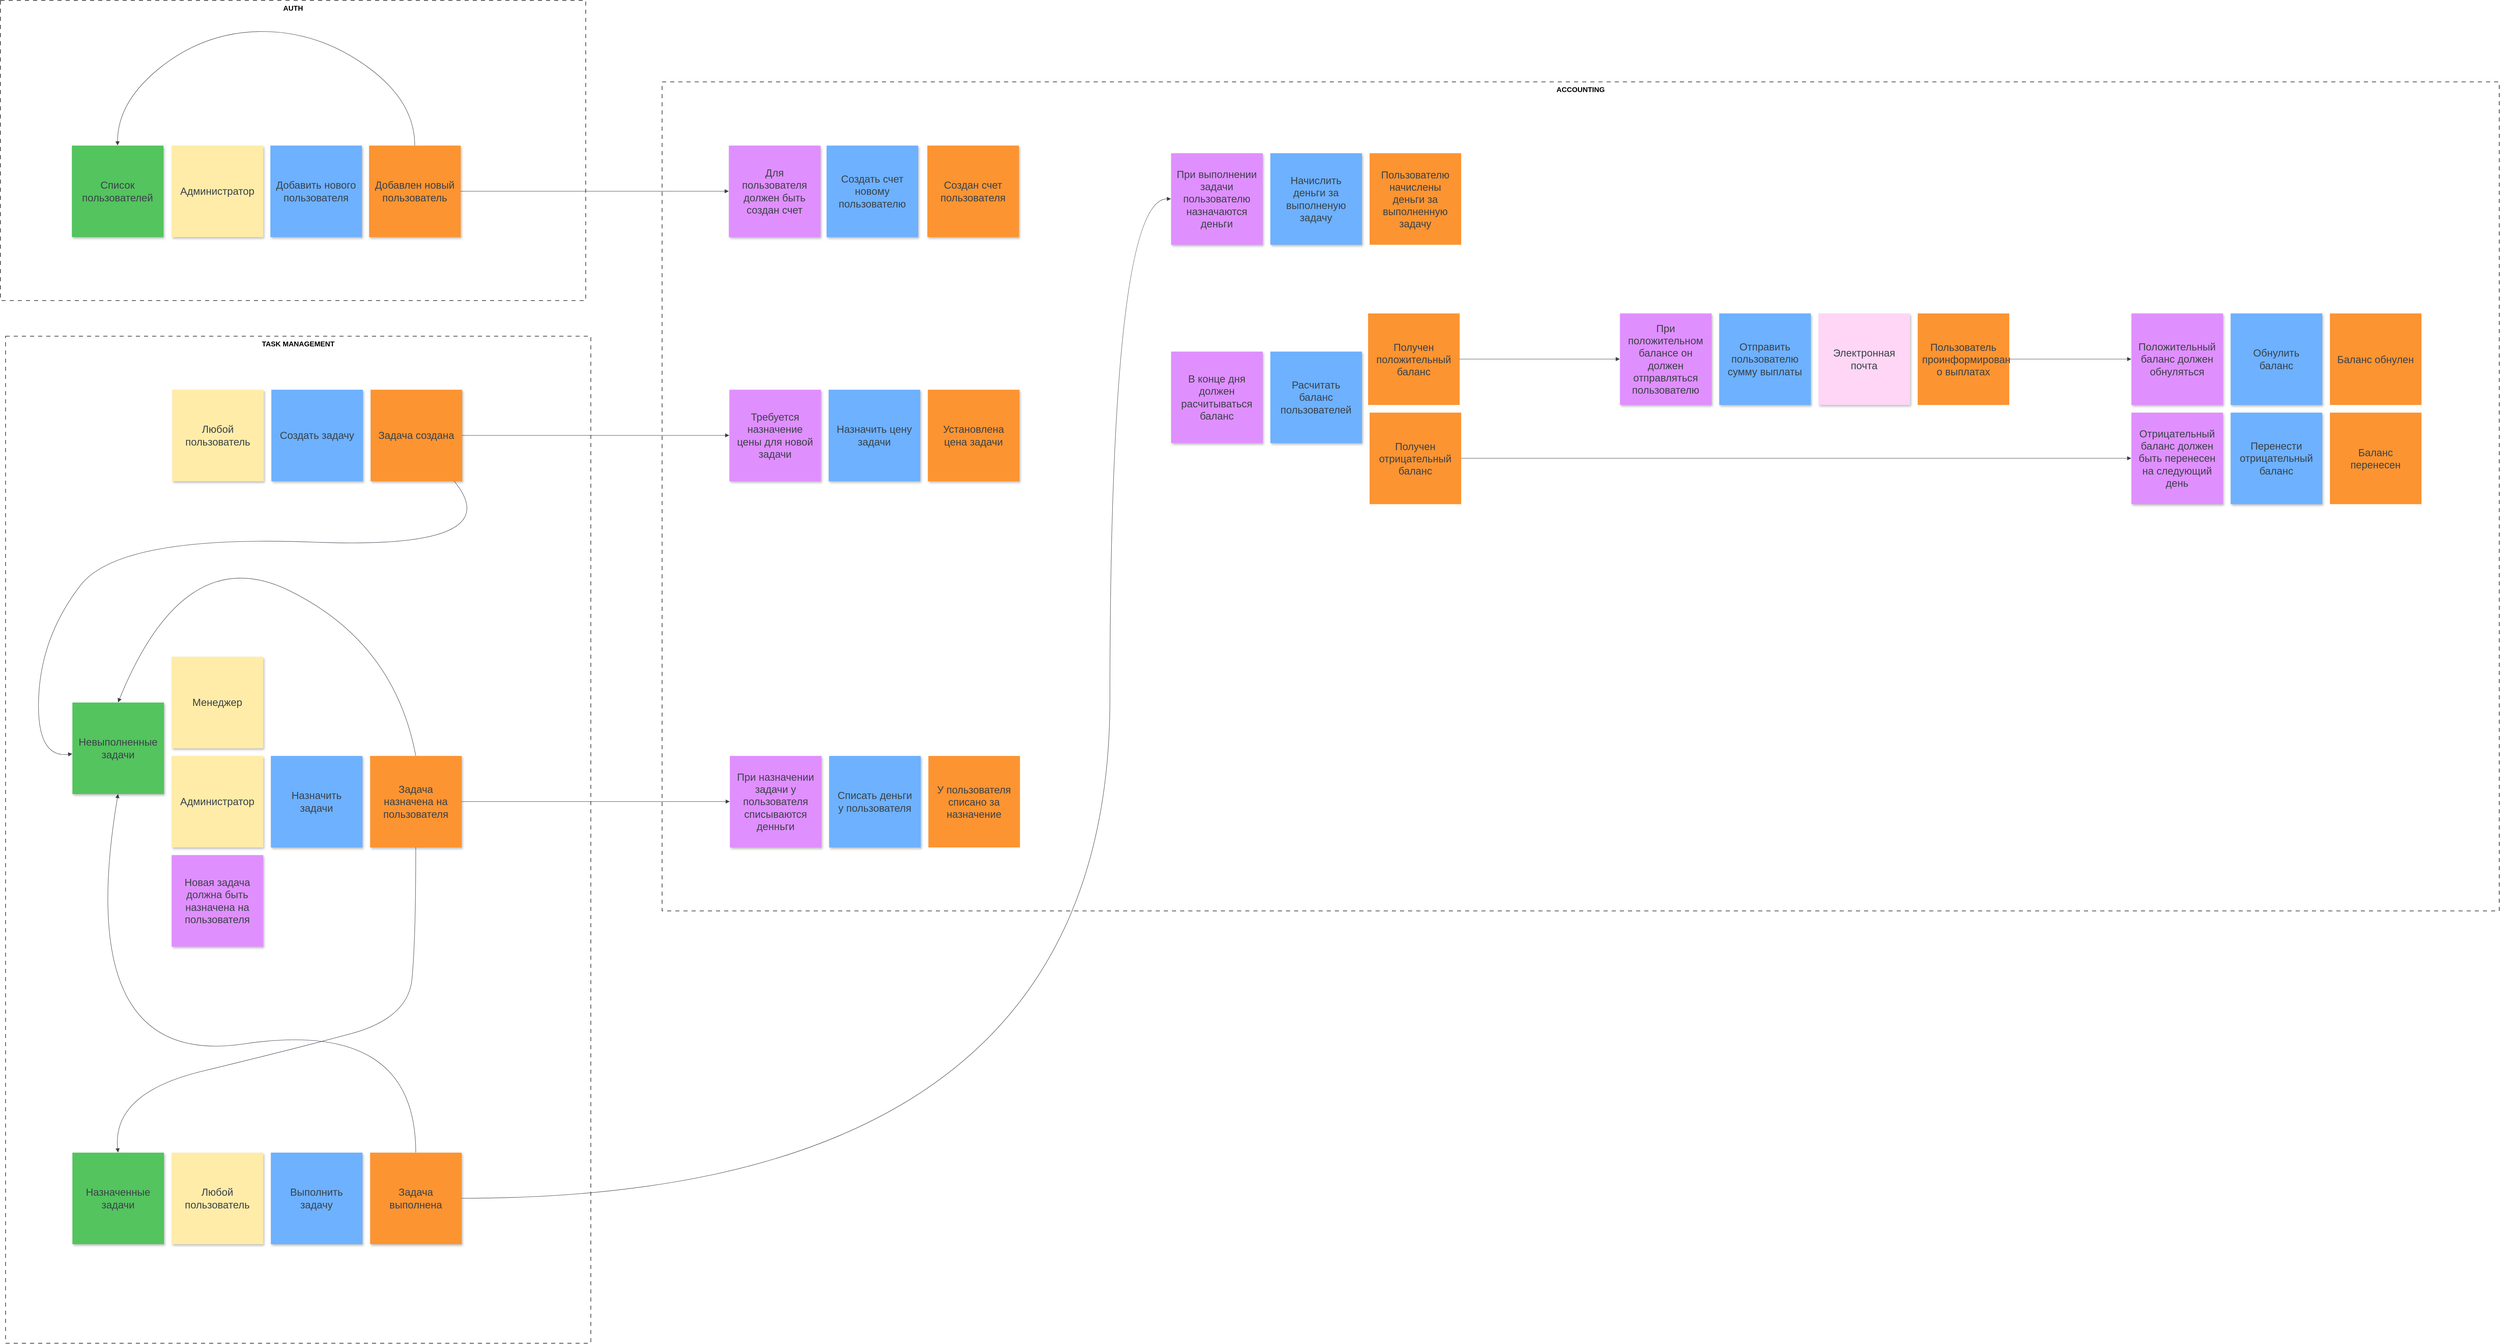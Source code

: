 <mxfile version="23.1.6" type="github" pages="2">
  <diagram name="Event Storming" id="2YBvvXClWsGukQMizWep">
    <mxGraphModel dx="9165" dy="5520" grid="1" gridSize="10" guides="1" tooltips="1" connect="1" arrows="1" fold="1" page="1" pageScale="1" pageWidth="850" pageHeight="1100" math="0" shadow="0">
      <root>
        <mxCell id="0" />
        <mxCell id="1" parent="0" />
        <mxCell id="5xeuYwTMl6cgXFdO7Lpt-63" value="ACCOUNTING" style="rounded=0;whiteSpace=wrap;html=1;verticalAlign=top;fontSize=14;fontStyle=1;dashed=1;dashPattern=8 8;" parent="1" vertex="1">
          <mxGeometry x="-370" y="880" width="3610" height="1630" as="geometry" />
        </mxCell>
        <mxCell id="5xeuYwTMl6cgXFdO7Lpt-64" value="TASK MANAGEMENT" style="rounded=0;whiteSpace=wrap;html=1;verticalAlign=top;fontSize=14;fontStyle=1;dashed=1;dashPattern=8 8;" parent="1" vertex="1">
          <mxGeometry x="-1660" y="1380" width="1150" height="1980" as="geometry" />
        </mxCell>
        <mxCell id="5xeuYwTMl6cgXFdO7Lpt-62" value="AUTH" style="rounded=0;whiteSpace=wrap;html=1;verticalAlign=top;fontSize=14;fontStyle=1;dashed=1;dashPattern=8 8;" parent="1" vertex="1">
          <mxGeometry x="-1670" y="720" width="1150" height="590" as="geometry" />
        </mxCell>
        <mxCell id="5xeuYwTMl6cgXFdO7Lpt-1" value="Любой пользователь" style="html=1;overflow=block;blockSpacing=1;whiteSpace=wrap;shadow=1;fontSize=20.2;fontColor=#3a414a;spacing=9;strokeColor=none;fillColor=#FFECA9;strokeWidth=0;lucidId=Y5sdSMppsCrE;" parent="1" vertex="1">
          <mxGeometry x="-1333" y="1485" width="180" height="180" as="geometry" />
        </mxCell>
        <mxCell id="5xeuYwTMl6cgXFdO7Lpt-2" value="Создать задачу" style="html=1;overflow=block;blockSpacing=1;whiteSpace=wrap;shadow=1;fontSize=20.2;fontColor=#3a414a;spacing=9;strokeColor=none;fillOpacity=100;fillColor=#6db1ff;strokeWidth=0;lucidId=e8sdozxfh3y~;" parent="1" vertex="1">
          <mxGeometry x="-1138" y="1485" width="180" height="180" as="geometry" />
        </mxCell>
        <mxCell id="5xeuYwTMl6cgXFdO7Lpt-3" value="Назначить задачи" style="html=1;overflow=block;blockSpacing=1;whiteSpace=wrap;shadow=1;fontSize=20.2;fontColor=#3a414a;spacing=9;strokeColor=none;fillOpacity=100;fillColor=#6db1ff;strokeWidth=0;lucidId=u8sdfDJfTyED;" parent="1" vertex="1">
          <mxGeometry x="-1139" y="2205" width="180" height="180" as="geometry" />
        </mxCell>
        <mxCell id="5xeuYwTMl6cgXFdO7Lpt-4" value="Требуется назначение цены для новой задачи" style="html=1;overflow=block;blockSpacing=1;whiteSpace=wrap;shadow=1;fontSize=20.2;fontColor=#3a414a;spacing=9;strokeColor=none;fillOpacity=100;fillColor=#e08fff;strokeWidth=0;lucidId=59sdOw9QuD~H;" parent="1" vertex="1">
          <mxGeometry x="-238" y="1485" width="180" height="180" as="geometry" />
        </mxCell>
        <mxCell id="5xeuYwTMl6cgXFdO7Lpt-5" value="Задача создана" style="html=1;overflow=block;blockSpacing=1;whiteSpace=wrap;shadow=1;fontSize=20.2;fontColor=#3a414a;spacing=9;strokeColor=none;fillOpacity=100;fillColor=#fc9432;strokeWidth=0;lucidId=K5sdoyAFS1~Y;" parent="1" vertex="1">
          <mxGeometry x="-943" y="1485" width="180" height="180" as="geometry" />
        </mxCell>
        <mxCell id="5xeuYwTMl6cgXFdO7Lpt-6" value="Задача  назначена на пользователя" style="html=1;overflow=block;blockSpacing=1;whiteSpace=wrap;shadow=1;fontSize=20.2;fontColor=#3a414a;spacing=9;strokeColor=none;fillOpacity=100;fillColor=#fc9432;strokeWidth=0;lucidId=Z6sdp1kKHVXV;" parent="1" vertex="1">
          <mxGeometry x="-944" y="2205" width="180" height="180" as="geometry" />
        </mxCell>
        <mxCell id="5xeuYwTMl6cgXFdO7Lpt-7" value="" style="html=1;jettySize=18;whiteSpace=wrap;fontSize=13;strokeColor=#3a414a;strokeOpacity=100;strokeWidth=0.8;rounded=1;arcSize=12;edgeStyle=orthogonalEdgeStyle;startArrow=none;endArrow=block;endFill=1;exitX=1;exitY=0.5;exitPerimeter=0;entryX=0;entryY=0.5;entryPerimeter=0;lucidId=W-sddjJOflag;" parent="1" source="5xeuYwTMl6cgXFdO7Lpt-5" target="5xeuYwTMl6cgXFdO7Lpt-4" edge="1">
          <mxGeometry width="100" height="100" relative="1" as="geometry">
            <Array as="points" />
          </mxGeometry>
        </mxCell>
        <mxCell id="5xeuYwTMl6cgXFdO7Lpt-8" value="" style="html=1;jettySize=18;whiteSpace=wrap;fontSize=13;strokeColor=#3a414a;strokeOpacity=100;strokeWidth=0.8;rounded=1;arcSize=12;curved=1;startArrow=none;endArrow=block;endFill=1;lucidId=Q.sdw~qC7hhH;" parent="1" source="5xeuYwTMl6cgXFdO7Lpt-5" target="5xeuYwTMl6cgXFdO7Lpt-55" edge="1">
          <mxGeometry width="100" height="100" relative="1" as="geometry">
            <Array as="points">
              <mxPoint x="-667" y="1800" />
              <mxPoint x="-1436" y="1770" />
              <mxPoint x="-1590" y="1970" />
              <mxPoint x="-1600" y="2210" />
            </Array>
            <mxPoint x="-667" y="1700" as="sourcePoint" />
            <mxPoint x="-1148" y="2525" as="targetPoint" />
          </mxGeometry>
        </mxCell>
        <mxCell id="5xeuYwTMl6cgXFdO7Lpt-9" value="Списать деньги у пользователя" style="html=1;overflow=block;blockSpacing=1;whiteSpace=wrap;shadow=1;fontSize=20.2;fontColor=#3a414a;spacing=9;strokeColor=none;fillOpacity=100;fillColor=#6db1ff;strokeWidth=0;lucidId=0~sdsx6s6JRE;" parent="1" vertex="1">
          <mxGeometry x="-42" y="2205" width="180" height="180" as="geometry" />
        </mxCell>
        <mxCell id="5xeuYwTMl6cgXFdO7Lpt-10" value="При назначении задачи у пользователя списываются денньги" style="html=1;overflow=block;blockSpacing=1;whiteSpace=wrap;shadow=1;fontSize=20.2;fontColor=#3a414a;spacing=9;strokeColor=none;fillOpacity=100;fillColor=#e08fff;strokeWidth=0;lucidId=XatdZE._-kMl;" parent="1" vertex="1">
          <mxGeometry x="-237" y="2205" width="180" height="180" as="geometry" />
        </mxCell>
        <mxCell id="5xeuYwTMl6cgXFdO7Lpt-11" value="" style="html=1;jettySize=18;whiteSpace=wrap;fontSize=13;strokeColor=#3a414a;strokeOpacity=100;strokeWidth=0.8;rounded=1;arcSize=12;edgeStyle=orthogonalEdgeStyle;startArrow=none;endArrow=block;endFill=1;exitX=1;exitY=0.5;exitPerimeter=0;entryX=0;entryY=0.5;entryPerimeter=0;lucidId=obtdv.SQsKj.;" parent="1" source="5xeuYwTMl6cgXFdO7Lpt-6" target="5xeuYwTMl6cgXFdO7Lpt-10" edge="1">
          <mxGeometry width="100" height="100" relative="1" as="geometry">
            <Array as="points" />
          </mxGeometry>
        </mxCell>
        <mxCell id="5xeuYwTMl6cgXFdO7Lpt-12" value="Администратор" style="html=1;overflow=block;blockSpacing=1;whiteSpace=wrap;shadow=1;fontSize=20.2;fontColor=#3a414a;spacing=9;strokeColor=none;fillColor=#FFECA9;strokeWidth=0;lucidId=H6sdhHGTvl1M;" parent="1" vertex="1">
          <mxGeometry x="-1334" y="2205" width="180" height="180" as="geometry" />
        </mxCell>
        <mxCell id="5xeuYwTMl6cgXFdO7Lpt-13" value="Менеджер" style="html=1;overflow=block;blockSpacing=1;whiteSpace=wrap;shadow=1;fontSize=20.2;fontColor=#3a414a;spacing=9;strokeColor=none;fillColor=#FFECA9;strokeWidth=0;lucidId=w6sdW30t9qtF;" parent="1" vertex="1">
          <mxGeometry x="-1334" y="2010" width="180" height="180" as="geometry" />
        </mxCell>
        <mxCell id="5xeuYwTMl6cgXFdO7Lpt-14" value="Новая задача должна быть назначена на пользователя" style="html=1;overflow=block;blockSpacing=1;whiteSpace=wrap;shadow=1;fontSize=20.2;fontColor=#3a414a;spacing=9;strokeColor=none;fillOpacity=100;fillColor=#e08fff;strokeWidth=0;lucidId=c.sdQ9w~JKvh;" parent="1" vertex="1">
          <mxGeometry x="-1334" y="2400" width="180" height="180" as="geometry" />
        </mxCell>
        <mxCell id="5xeuYwTMl6cgXFdO7Lpt-15" value="Любой пользователь" style="html=1;overflow=block;blockSpacing=1;whiteSpace=wrap;shadow=1;fontSize=20.2;fontColor=#3a414a;spacing=9;strokeColor=none;fillColor=#FFECA9;strokeWidth=0;lucidId=O7sduSYtx9eR;" parent="1" vertex="1">
          <mxGeometry x="-1334" y="2985" width="180" height="180" as="geometry" />
        </mxCell>
        <mxCell id="5xeuYwTMl6cgXFdO7Lpt-16" value="Выполнить задачу" style="html=1;overflow=block;blockSpacing=1;whiteSpace=wrap;shadow=1;fontSize=20.2;fontColor=#3a414a;spacing=9;strokeColor=none;fillOpacity=100;fillColor=#6db1ff;strokeWidth=0;lucidId=N8sdA~5B1Ccx;" parent="1" vertex="1">
          <mxGeometry x="-1139" y="2985" width="180" height="180" as="geometry" />
        </mxCell>
        <mxCell id="5xeuYwTMl6cgXFdO7Lpt-17" value="Задача выполнена" style="html=1;overflow=block;blockSpacing=1;whiteSpace=wrap;shadow=1;fontSize=20.2;fontColor=#3a414a;spacing=9;strokeColor=none;fillOpacity=100;fillColor=#fc9432;strokeWidth=0;lucidId=V7sdBdXE~8tT;" parent="1" vertex="1">
          <mxGeometry x="-944" y="2985" width="180" height="180" as="geometry" />
        </mxCell>
        <mxCell id="5xeuYwTMl6cgXFdO7Lpt-18" value="У пользователя списано за назначение " style="html=1;overflow=block;blockSpacing=1;whiteSpace=wrap;fontSize=20;fontColor=#3a414a;spacing=9;strokeColor=none;fillOpacity=100;fillColor=#fc9432;strokeWidth=0;lucidId=b_sd0X1bol35;" parent="1" vertex="1">
          <mxGeometry x="153" y="2205" width="180" height="180" as="geometry" />
        </mxCell>
        <mxCell id="5xeuYwTMl6cgXFdO7Lpt-19" value="Назначить цену задачи" style="html=1;overflow=block;blockSpacing=1;whiteSpace=wrap;shadow=1;fontSize=20.2;fontColor=#3a414a;spacing=9;strokeColor=none;fillOpacity=100;fillColor=#6db1ff;strokeWidth=0;lucidId=v-sd3DbSeRmD;" parent="1" vertex="1">
          <mxGeometry x="-43" y="1485" width="180" height="180" as="geometry" />
        </mxCell>
        <mxCell id="5xeuYwTMl6cgXFdO7Lpt-20" value="Установлена цена задачи" style="html=1;overflow=block;blockSpacing=1;whiteSpace=wrap;shadow=1;fontSize=20.2;fontColor=#3a414a;spacing=9;strokeColor=none;fillOpacity=100;fillColor=#fc9432;strokeWidth=0;lucidId=29sdK~UAmkuS;" parent="1" vertex="1">
          <mxGeometry x="152" y="1485" width="180" height="180" as="geometry" />
        </mxCell>
        <mxCell id="5xeuYwTMl6cgXFdO7Lpt-21" value="Добавлен новый пользователь" style="html=1;overflow=block;blockSpacing=1;whiteSpace=wrap;shadow=1;fontSize=20.2;fontColor=#3a414a;spacing=9;strokeColor=none;fillOpacity=100;fillColor=#fc9432;strokeWidth=0;lucidId=w7lccpnknQIs;" parent="1" vertex="1">
          <mxGeometry x="-946" y="1005" width="180" height="180" as="geometry" />
        </mxCell>
        <mxCell id="5xeuYwTMl6cgXFdO7Lpt-22" value="Добавить нового пользователя" style="html=1;overflow=block;blockSpacing=1;whiteSpace=wrap;shadow=1;fontSize=20.2;fontColor=#3a414a;spacing=9;strokeColor=none;fillOpacity=100;fillColor=#6db1ff;strokeWidth=0;lucidId=FftdpVdV0hjM;" parent="1" vertex="1">
          <mxGeometry x="-1140" y="1005" width="180" height="180" as="geometry" />
        </mxCell>
        <mxCell id="5xeuYwTMl6cgXFdO7Lpt-23" value="Администратор" style="html=1;overflow=block;blockSpacing=1;whiteSpace=wrap;shadow=1;fontSize=20.2;fontColor=#3a414a;spacing=9;strokeColor=none;fillColor=#FFECA9;strokeWidth=0;lucidId=2ftdIzJpN.xA;" parent="1" vertex="1">
          <mxGeometry x="-1334" y="1005" width="180" height="180" as="geometry" />
        </mxCell>
        <mxCell id="5xeuYwTMl6cgXFdO7Lpt-24" value="Создан счет пользователя" style="html=1;overflow=block;blockSpacing=1;whiteSpace=wrap;shadow=1;fontSize=20.2;fontColor=#3a414a;spacing=9;strokeColor=none;fillOpacity=100;fillColor=#fc9432;strokeWidth=0;lucidId=.ftdpbNIV6f9;" parent="1" vertex="1">
          <mxGeometry x="151" y="1005" width="180" height="180" as="geometry" />
        </mxCell>
        <mxCell id="5xeuYwTMl6cgXFdO7Lpt-25" value="Для пользователя должен быть создан счет" style="html=1;overflow=block;blockSpacing=1;whiteSpace=wrap;shadow=1;fontSize=20.2;fontColor=#3a414a;spacing=9;strokeColor=none;fillOpacity=100;fillColor=#e08fff;strokeWidth=0;lucidId=rgtdr_eY.rsk;" parent="1" vertex="1">
          <mxGeometry x="-239" y="1005" width="180" height="180" as="geometry" />
        </mxCell>
        <mxCell id="5xeuYwTMl6cgXFdO7Lpt-26" value="Создать счет новому пользователю" style="html=1;overflow=block;blockSpacing=1;whiteSpace=wrap;shadow=1;fontSize=20.2;fontColor=#3a414a;spacing=9;strokeColor=none;fillOpacity=100;fillColor=#6db1ff;strokeWidth=0;lucidId=NgtdBUwuUT8h;" parent="1" vertex="1">
          <mxGeometry x="-47" y="1005" width="180" height="180" as="geometry" />
        </mxCell>
        <mxCell id="5xeuYwTMl6cgXFdO7Lpt-27" value="" style="html=1;jettySize=18;whiteSpace=wrap;fontSize=13;strokeColor=#3a414a;strokeOpacity=100;strokeWidth=0.8;rounded=1;arcSize=12;edgeStyle=orthogonalEdgeStyle;startArrow=none;endArrow=block;endFill=1;exitX=1;exitY=0.5;exitPerimeter=0;entryX=0;entryY=0.5;entryPerimeter=0;lucidId=UgtdlBc.qNj3;" parent="1" source="5xeuYwTMl6cgXFdO7Lpt-21" target="5xeuYwTMl6cgXFdO7Lpt-25" edge="1">
          <mxGeometry width="100" height="100" relative="1" as="geometry">
            <Array as="points" />
          </mxGeometry>
        </mxCell>
        <mxCell id="5xeuYwTMl6cgXFdO7Lpt-29" value="Начислить деньги за выполненую задачу" style="html=1;overflow=block;blockSpacing=1;whiteSpace=wrap;shadow=1;fontSize=20.2;fontColor=#3a414a;spacing=9;strokeColor=none;fillOpacity=100;fillColor=#6db1ff;strokeWidth=0;lucidId=xotdiShkehL7;" parent="1" vertex="1">
          <mxGeometry x="825" y="1020" width="180" height="180" as="geometry" />
        </mxCell>
        <mxCell id="5xeuYwTMl6cgXFdO7Lpt-30" value="При выполнении задачи пользователю назначаются деньги" style="html=1;overflow=block;blockSpacing=1;whiteSpace=wrap;shadow=1;fontSize=20.2;fontColor=#3a414a;spacing=9;strokeColor=none;fillOpacity=100;fillColor=#e08fff;strokeWidth=0;lucidId=xotdYUFTLhQf;" parent="1" vertex="1">
          <mxGeometry x="630" y="1020" width="180" height="180" as="geometry" />
        </mxCell>
        <mxCell id="5xeuYwTMl6cgXFdO7Lpt-31" value="Пользователю начислены деньги за выполненную задачу" style="html=1;overflow=block;blockSpacing=1;whiteSpace=wrap;fontSize=20;fontColor=#3a414a;spacing=9;strokeColor=none;fillOpacity=100;fillColor=#fc9432;strokeWidth=0;lucidId=xotdiB_aE42B;" parent="1" vertex="1">
          <mxGeometry x="1020" y="1020" width="180" height="180" as="geometry" />
        </mxCell>
        <mxCell id="5xeuYwTMl6cgXFdO7Lpt-33" value="" style="html=1;jettySize=18;whiteSpace=wrap;fontSize=13;strokeColor=#3a414a;strokeOpacity=100;strokeWidth=0.8;rounded=1;arcSize=12;curved=1;startArrow=none;endArrow=block;endFill=1;exitX=0.5;exitY=1;exitPerimeter=0;entryX=0.5;entryY=0;entryPerimeter=0;lucidId=8rtdVQZIBTqa;" parent="1" source="5xeuYwTMl6cgXFdO7Lpt-6" target="5xeuYwTMl6cgXFdO7Lpt-52" edge="1">
          <mxGeometry width="100" height="100" relative="1" as="geometry">
            <Array as="points">
              <mxPoint x="-854" y="2567" />
              <mxPoint x="-869" y="2721" />
              <mxPoint x="-1095" y="2782" />
              <mxPoint x="-1451" y="2868" />
            </Array>
          </mxGeometry>
        </mxCell>
        <mxCell id="5xeuYwTMl6cgXFdO7Lpt-34" value="" style="html=1;jettySize=18;whiteSpace=wrap;fontSize=13;strokeColor=#3a414a;strokeOpacity=100;strokeWidth=0.8;rounded=1;arcSize=12;startArrow=none;endArrow=block;endFill=1;exitX=1;exitY=0.5;exitPerimeter=0;entryX=0;entryY=0.5;lucidId=WstdmZa8cbGW;entryDx=0;entryDy=0;edgeStyle=orthogonalEdgeStyle;curved=1;" parent="1" source="5xeuYwTMl6cgXFdO7Lpt-17" target="5xeuYwTMl6cgXFdO7Lpt-30" edge="1">
          <mxGeometry width="100" height="100" relative="1" as="geometry">
            <Array as="points">
              <mxPoint x="510" y="3075" />
              <mxPoint x="510" y="1110" />
            </Array>
          </mxGeometry>
        </mxCell>
        <mxCell id="5xeuYwTMl6cgXFdO7Lpt-35" value="В конце дня должен  расчитываться баланс" style="html=1;overflow=block;blockSpacing=1;whiteSpace=wrap;shadow=1;fontSize=20.2;fontColor=#3a414a;spacing=9;strokeColor=none;fillOpacity=100;fillColor=#e08fff;strokeWidth=0;lucidId=avtdv6NrMhQt;" parent="1" vertex="1">
          <mxGeometry x="630" y="1410" width="180" height="180" as="geometry" />
        </mxCell>
        <mxCell id="5xeuYwTMl6cgXFdO7Lpt-36" value="Расчитать баланс пользователей" style="html=1;overflow=block;blockSpacing=1;whiteSpace=wrap;shadow=1;fontSize=20.2;fontColor=#3a414a;spacing=9;strokeColor=none;fillOpacity=100;fillColor=#6db1ff;strokeWidth=0;lucidId=fwtda7MYzQPe;" parent="1" vertex="1">
          <mxGeometry x="825" y="1410" width="180" height="180" as="geometry" />
        </mxCell>
        <mxCell id="5xeuYwTMl6cgXFdO7Lpt-37" value="Получен положительный баланс" style="html=1;overflow=block;blockSpacing=1;whiteSpace=wrap;fontSize=20;fontColor=#3a414a;spacing=9;strokeColor=none;fillOpacity=100;fillColor=#fc9432;strokeWidth=0;lucidId=DvtdAZ4oR~-m;" parent="1" vertex="1">
          <mxGeometry x="1017" y="1335" width="180" height="180" as="geometry" />
        </mxCell>
        <mxCell id="5xeuYwTMl6cgXFdO7Lpt-38" value="Получен отрицательный баланс" style="html=1;overflow=block;blockSpacing=1;whiteSpace=wrap;fontSize=20;fontColor=#3a414a;spacing=9;strokeColor=none;fillOpacity=100;fillColor=#fc9432;strokeWidth=0;lucidId=SwtdSD1~ZDL3;" parent="1" vertex="1">
          <mxGeometry x="1020" y="1530" width="180" height="180" as="geometry" />
        </mxCell>
        <mxCell id="5xeuYwTMl6cgXFdO7Lpt-39" value="При положительном балансе он должен отправляться пользователю" style="html=1;overflow=block;blockSpacing=1;whiteSpace=wrap;shadow=1;fontSize=20.2;fontColor=#3a414a;spacing=9;strokeColor=none;fillOpacity=100;fillColor=#e08fff;strokeWidth=0;lucidId=hxtd.WZk7JJ6;" parent="1" vertex="1">
          <mxGeometry x="1512" y="1335" width="180" height="180" as="geometry" />
        </mxCell>
        <mxCell id="5xeuYwTMl6cgXFdO7Lpt-40" value="" style="html=1;jettySize=18;whiteSpace=wrap;fontSize=13;strokeColor=#3a414a;strokeOpacity=100;strokeWidth=0.8;rounded=1;arcSize=12;edgeStyle=orthogonalEdgeStyle;startArrow=none;endArrow=block;endFill=1;exitX=1;exitY=0.5;exitPerimeter=0;entryX=0;entryY=0.5;entryPerimeter=0;lucidId=Uxtd_bjRsXoG;" parent="1" source="5xeuYwTMl6cgXFdO7Lpt-37" target="5xeuYwTMl6cgXFdO7Lpt-39" edge="1">
          <mxGeometry width="100" height="100" relative="1" as="geometry">
            <Array as="points" />
          </mxGeometry>
        </mxCell>
        <mxCell id="5xeuYwTMl6cgXFdO7Lpt-41" value="Отправить пользователю сумму выплаты" style="html=1;overflow=block;blockSpacing=1;whiteSpace=wrap;shadow=1;fontSize=20.2;fontColor=#3a414a;spacing=9;strokeColor=none;fillOpacity=100;fillColor=#6db1ff;strokeWidth=0;lucidId=iytdeElC.dPu;" parent="1" vertex="1">
          <mxGeometry x="1707" y="1335" width="180" height="180" as="geometry" />
        </mxCell>
        <mxCell id="5xeuYwTMl6cgXFdO7Lpt-42" value="Пользователь проинформирован о выплатах" style="html=1;overflow=block;blockSpacing=1;whiteSpace=wrap;fontSize=20;fontColor=#3a414a;spacing=9;strokeColor=none;fillOpacity=100;fillColor=#fc9432;strokeWidth=0;lucidId=WxtdtH3Tg~ns;" parent="1" vertex="1">
          <mxGeometry x="2097" y="1335" width="180" height="180" as="geometry" />
        </mxCell>
        <mxCell id="5xeuYwTMl6cgXFdO7Lpt-43" value="Электронная почта" style="html=1;overflow=block;blockSpacing=1;whiteSpace=wrap;shadow=1;fontSize=20.2;fontColor=#3a414a;spacing=9;strokeColor=none;fillOpacity=100;fillColor=#ffd6f5;strokeWidth=0;lucidId=Nytdt20hrM~E;" parent="1" vertex="1">
          <mxGeometry x="1902" y="1335" width="180" height="180" as="geometry" />
        </mxCell>
        <mxCell id="5xeuYwTMl6cgXFdO7Lpt-44" value="Положительный баланс должен обнуляться" style="html=1;overflow=block;blockSpacing=1;whiteSpace=wrap;shadow=1;fontSize=20.2;fontColor=#3a414a;spacing=9;strokeColor=none;fillOpacity=100;fillColor=#e08fff;strokeWidth=0;lucidId=IBtdD2m~HWTo;" parent="1" vertex="1">
          <mxGeometry x="2517" y="1335" width="180" height="180" as="geometry" />
        </mxCell>
        <mxCell id="5xeuYwTMl6cgXFdO7Lpt-45" value="" style="html=1;jettySize=18;whiteSpace=wrap;fontSize=13;strokeColor=#3a414a;strokeOpacity=100;strokeWidth=0.8;rounded=1;arcSize=12;edgeStyle=orthogonalEdgeStyle;startArrow=none;endArrow=block;endFill=1;exitX=1;exitY=0.5;exitPerimeter=0;entryX=0;entryY=0.5;entryPerimeter=0;lucidId=dCtdFGwSykyt;" parent="1" source="5xeuYwTMl6cgXFdO7Lpt-42" target="5xeuYwTMl6cgXFdO7Lpt-44" edge="1">
          <mxGeometry width="100" height="100" relative="1" as="geometry">
            <Array as="points" />
          </mxGeometry>
        </mxCell>
        <mxCell id="5xeuYwTMl6cgXFdO7Lpt-46" value="Обнулить баланс" style="html=1;overflow=block;blockSpacing=1;whiteSpace=wrap;shadow=1;fontSize=20.2;fontColor=#3a414a;spacing=9;strokeColor=none;fillOpacity=100;fillColor=#6db1ff;strokeWidth=0;lucidId=fCtdPdL3ip5A;" parent="1" vertex="1">
          <mxGeometry x="2712" y="1335" width="180" height="180" as="geometry" />
        </mxCell>
        <mxCell id="5xeuYwTMl6cgXFdO7Lpt-47" value="Баланс обнулен" style="html=1;overflow=block;blockSpacing=1;whiteSpace=wrap;fontSize=20;fontColor=#3a414a;spacing=9;strokeColor=none;fillOpacity=100;fillColor=#fc9432;strokeWidth=0;lucidId=xCtdwIibitxT;" parent="1" vertex="1">
          <mxGeometry x="2907" y="1335" width="180" height="180" as="geometry" />
        </mxCell>
        <mxCell id="5xeuYwTMl6cgXFdO7Lpt-48" value="Отрицательный баланс должен быть перенесен на следующий день" style="html=1;overflow=block;blockSpacing=1;whiteSpace=wrap;shadow=1;fontSize=20.2;fontColor=#3a414a;spacing=9;strokeColor=none;fillOpacity=100;fillColor=#e08fff;strokeWidth=0;lucidId=sQtdFBoY_NFF;" parent="1" vertex="1">
          <mxGeometry x="2517" y="1530" width="180" height="180" as="geometry" />
        </mxCell>
        <mxCell id="5xeuYwTMl6cgXFdO7Lpt-49" value="Перенести отрицательный баланс" style="html=1;overflow=block;blockSpacing=1;whiteSpace=wrap;shadow=1;fontSize=20.2;fontColor=#3a414a;spacing=9;strokeColor=none;fillOpacity=100;fillColor=#6db1ff;strokeWidth=0;lucidId=1Qtd19x3jNc8;" parent="1" vertex="1">
          <mxGeometry x="2712" y="1530" width="180" height="180" as="geometry" />
        </mxCell>
        <mxCell id="5xeuYwTMl6cgXFdO7Lpt-50" value="Баланс перенесен" style="html=1;overflow=block;blockSpacing=1;whiteSpace=wrap;fontSize=20;fontColor=#3a414a;spacing=9;strokeColor=none;fillOpacity=100;fillColor=#fc9432;strokeWidth=0;lucidId=4QtdB_IuFC53;" parent="1" vertex="1">
          <mxGeometry x="2907" y="1530" width="180" height="180" as="geometry" />
        </mxCell>
        <mxCell id="5xeuYwTMl6cgXFdO7Lpt-51" value="" style="html=1;jettySize=18;whiteSpace=wrap;fontSize=13;strokeColor=#3a414a;strokeOpacity=100;strokeWidth=0.8;rounded=1;arcSize=12;edgeStyle=orthogonalEdgeStyle;startArrow=none;endArrow=block;endFill=1;exitX=1;exitY=0.5;exitPerimeter=0;entryX=0;entryY=0.5;entryPerimeter=0;lucidId=tRtdZpzcdZGl;" parent="1" source="5xeuYwTMl6cgXFdO7Lpt-38" target="5xeuYwTMl6cgXFdO7Lpt-48" edge="1">
          <mxGeometry width="100" height="100" relative="1" as="geometry">
            <Array as="points" />
          </mxGeometry>
        </mxCell>
        <mxCell id="5xeuYwTMl6cgXFdO7Lpt-52" value="Назначенные задачи" style="html=1;overflow=block;blockSpacing=1;whiteSpace=wrap;shadow=1;fontSize=20.2;fontColor=#3a414a;spacing=9;strokeColor=none;fillOpacity=100;fillColor=#54c45e;strokeWidth=0;lucidId=yrtdIEtXq.MM;" parent="1" vertex="1">
          <mxGeometry x="-1529" y="2985" width="180" height="180" as="geometry" />
        </mxCell>
        <mxCell id="5xeuYwTMl6cgXFdO7Lpt-55" value="Невыполненные задачи" style="html=1;overflow=block;blockSpacing=1;whiteSpace=wrap;shadow=1;fontSize=20.2;fontColor=#3a414a;spacing=9;strokeColor=none;fillOpacity=100;fillColor=#54c45e;strokeWidth=0;lucidId=tBudZ0P7r6Yd;" parent="1" vertex="1">
          <mxGeometry x="-1529" y="2100" width="180" height="180" as="geometry" />
        </mxCell>
        <mxCell id="5xeuYwTMl6cgXFdO7Lpt-56" value="" style="html=1;jettySize=18;whiteSpace=wrap;fontSize=13;strokeColor=#3a414a;strokeOpacity=100;strokeWidth=0.8;rounded=1;arcSize=12;curved=1;startArrow=none;endArrow=block;endFill=1;exitX=0.5;exitY=0;exitPerimeter=0;entryX=0.5;entryY=0;entryPerimeter=0;lucidId=2Bud~1hIGCoE;" parent="1" source="5xeuYwTMl6cgXFdO7Lpt-6" target="5xeuYwTMl6cgXFdO7Lpt-55" edge="1">
          <mxGeometry width="100" height="100" relative="1" as="geometry">
            <Array as="points">
              <mxPoint x="-896" y="1982" />
              <mxPoint x="-1308" y="1779" />
            </Array>
          </mxGeometry>
        </mxCell>
        <mxCell id="5xeuYwTMl6cgXFdO7Lpt-57" value="" style="html=1;jettySize=18;whiteSpace=wrap;fontSize=13;strokeColor=#3a414a;strokeOpacity=100;strokeWidth=0.8;rounded=1;arcSize=12;curved=1;startArrow=none;endArrow=block;endFill=1;exitX=0.5;exitY=0;exitPerimeter=0;entryX=0.5;entryY=1;entryPerimeter=0;lucidId=cCudMo5atO8m;" parent="1" source="5xeuYwTMl6cgXFdO7Lpt-17" target="5xeuYwTMl6cgXFdO7Lpt-55" edge="1">
          <mxGeometry width="100" height="100" relative="1" as="geometry">
            <Array as="points">
              <mxPoint x="-854" y="2721" />
              <mxPoint x="-1530" y="2822" />
            </Array>
          </mxGeometry>
        </mxCell>
        <mxCell id="5xeuYwTMl6cgXFdO7Lpt-58" value="Список пользователей" style="html=1;overflow=block;blockSpacing=1;whiteSpace=wrap;shadow=1;fontSize=20.2;fontColor=#3a414a;spacing=9;strokeColor=none;fillOpacity=100;fillColor=#54c45e;strokeWidth=0;lucidId=CCudCnYAJBn7;" parent="1" vertex="1">
          <mxGeometry x="-1530" y="1005" width="180" height="180" as="geometry" />
        </mxCell>
        <mxCell id="5xeuYwTMl6cgXFdO7Lpt-59" value="" style="html=1;jettySize=18;whiteSpace=wrap;fontSize=13;strokeColor=#3a414a;strokeOpacity=100;strokeWidth=0.8;rounded=1;arcSize=12;curved=1;startArrow=none;endArrow=block;endFill=1;exitX=0.5;exitY=0;exitPerimeter=0;entryX=0.5;entryY=0;entryPerimeter=0;lucidId=RCudgZ~RNzsb;" parent="1" source="5xeuYwTMl6cgXFdO7Lpt-21" target="5xeuYwTMl6cgXFdO7Lpt-58" edge="1">
          <mxGeometry width="100" height="100" relative="1" as="geometry">
            <Array as="points">
              <mxPoint x="-856" y="917" />
              <mxPoint x="-1046" y="781" />
              <mxPoint x="-1265" y="781" />
              <mxPoint x="-1440" y="917" />
            </Array>
          </mxGeometry>
        </mxCell>
      </root>
    </mxGraphModel>
  </diagram>
  <diagram id="1Vnotx48J0o54xVuZsNp" name="Domain">
    <mxGraphModel dx="1322" dy="789" grid="1" gridSize="10" guides="1" tooltips="1" connect="1" arrows="1" fold="1" page="1" pageScale="1" pageWidth="850" pageHeight="1100" math="0" shadow="0">
      <root>
        <mxCell id="0" />
        <mxCell id="1" parent="0" />
      </root>
    </mxGraphModel>
  </diagram>
</mxfile>
